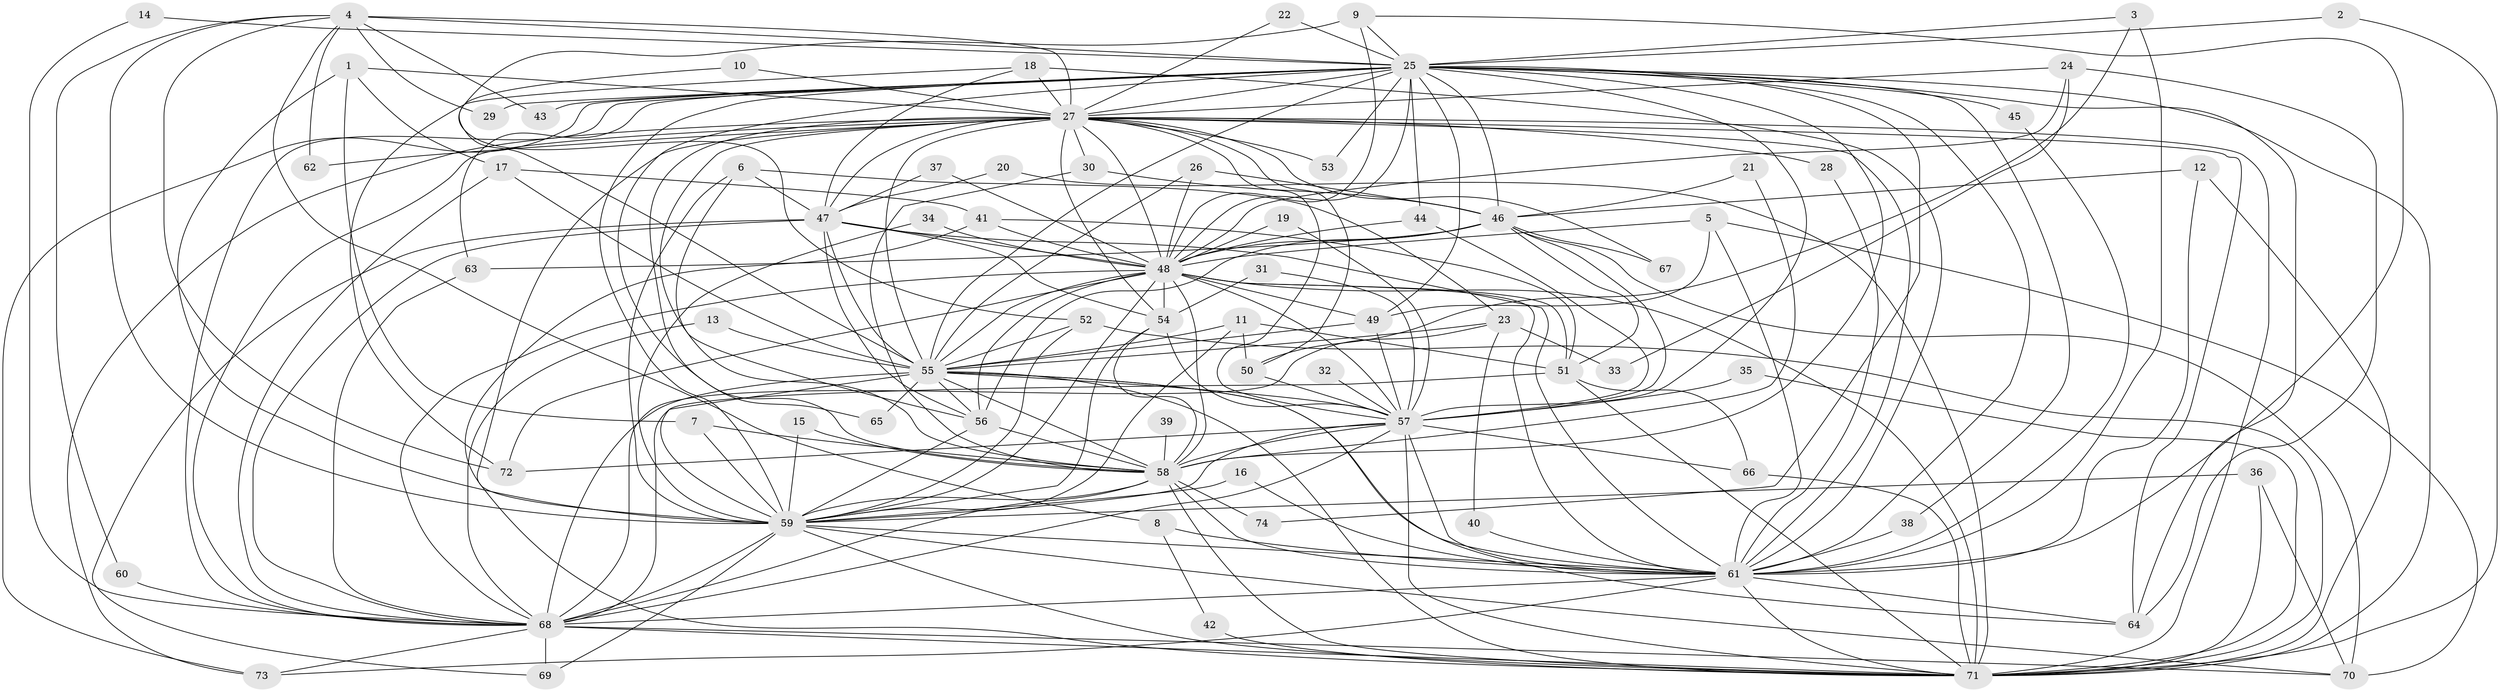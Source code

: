 // original degree distribution, {25: 0.013605442176870748, 31: 0.006802721088435374, 23: 0.02040816326530612, 24: 0.006802721088435374, 22: 0.006802721088435374, 20: 0.006802721088435374, 28: 0.006802721088435374, 4: 0.12244897959183673, 5: 0.04081632653061224, 7: 0.013605442176870748, 3: 0.23129251700680273, 2: 0.4965986394557823, 9: 0.013605442176870748, 6: 0.013605442176870748}
// Generated by graph-tools (version 1.1) at 2025/49/03/09/25 03:49:44]
// undirected, 74 vertices, 220 edges
graph export_dot {
graph [start="1"]
  node [color=gray90,style=filled];
  1;
  2;
  3;
  4;
  5;
  6;
  7;
  8;
  9;
  10;
  11;
  12;
  13;
  14;
  15;
  16;
  17;
  18;
  19;
  20;
  21;
  22;
  23;
  24;
  25;
  26;
  27;
  28;
  29;
  30;
  31;
  32;
  33;
  34;
  35;
  36;
  37;
  38;
  39;
  40;
  41;
  42;
  43;
  44;
  45;
  46;
  47;
  48;
  49;
  50;
  51;
  52;
  53;
  54;
  55;
  56;
  57;
  58;
  59;
  60;
  61;
  62;
  63;
  64;
  65;
  66;
  67;
  68;
  69;
  70;
  71;
  72;
  73;
  74;
  1 -- 7 [weight=1.0];
  1 -- 17 [weight=1.0];
  1 -- 27 [weight=1.0];
  1 -- 59 [weight=1.0];
  2 -- 25 [weight=1.0];
  2 -- 71 [weight=1.0];
  3 -- 25 [weight=1.0];
  3 -- 50 [weight=1.0];
  3 -- 61 [weight=1.0];
  4 -- 8 [weight=1.0];
  4 -- 25 [weight=2.0];
  4 -- 27 [weight=1.0];
  4 -- 29 [weight=1.0];
  4 -- 43 [weight=1.0];
  4 -- 59 [weight=1.0];
  4 -- 60 [weight=1.0];
  4 -- 62 [weight=1.0];
  4 -- 72 [weight=1.0];
  5 -- 48 [weight=1.0];
  5 -- 49 [weight=1.0];
  5 -- 61 [weight=1.0];
  5 -- 70 [weight=1.0];
  6 -- 23 [weight=1.0];
  6 -- 47 [weight=1.0];
  6 -- 58 [weight=1.0];
  6 -- 59 [weight=1.0];
  7 -- 58 [weight=1.0];
  7 -- 59 [weight=1.0];
  8 -- 42 [weight=1.0];
  8 -- 61 [weight=1.0];
  9 -- 25 [weight=1.0];
  9 -- 48 [weight=1.0];
  9 -- 52 [weight=1.0];
  9 -- 61 [weight=1.0];
  10 -- 27 [weight=1.0];
  10 -- 55 [weight=1.0];
  11 -- 50 [weight=1.0];
  11 -- 51 [weight=1.0];
  11 -- 55 [weight=1.0];
  11 -- 59 [weight=1.0];
  12 -- 46 [weight=1.0];
  12 -- 61 [weight=1.0];
  12 -- 71 [weight=1.0];
  13 -- 55 [weight=1.0];
  13 -- 68 [weight=1.0];
  14 -- 25 [weight=1.0];
  14 -- 68 [weight=1.0];
  15 -- 58 [weight=1.0];
  15 -- 59 [weight=1.0];
  16 -- 59 [weight=1.0];
  16 -- 61 [weight=1.0];
  17 -- 41 [weight=1.0];
  17 -- 55 [weight=1.0];
  17 -- 68 [weight=1.0];
  18 -- 27 [weight=1.0];
  18 -- 47 [weight=1.0];
  18 -- 61 [weight=2.0];
  18 -- 72 [weight=1.0];
  19 -- 48 [weight=1.0];
  19 -- 57 [weight=1.0];
  20 -- 47 [weight=1.0];
  20 -- 71 [weight=1.0];
  21 -- 46 [weight=1.0];
  21 -- 58 [weight=1.0];
  22 -- 25 [weight=1.0];
  22 -- 27 [weight=1.0];
  23 -- 33 [weight=1.0];
  23 -- 40 [weight=1.0];
  23 -- 55 [weight=1.0];
  23 -- 68 [weight=1.0];
  24 -- 27 [weight=1.0];
  24 -- 33 [weight=1.0];
  24 -- 48 [weight=1.0];
  24 -- 64 [weight=1.0];
  25 -- 27 [weight=1.0];
  25 -- 29 [weight=1.0];
  25 -- 38 [weight=1.0];
  25 -- 43 [weight=1.0];
  25 -- 44 [weight=1.0];
  25 -- 45 [weight=1.0];
  25 -- 46 [weight=1.0];
  25 -- 48 [weight=1.0];
  25 -- 49 [weight=1.0];
  25 -- 53 [weight=1.0];
  25 -- 55 [weight=1.0];
  25 -- 57 [weight=2.0];
  25 -- 58 [weight=1.0];
  25 -- 59 [weight=1.0];
  25 -- 61 [weight=1.0];
  25 -- 63 [weight=1.0];
  25 -- 64 [weight=1.0];
  25 -- 65 [weight=1.0];
  25 -- 68 [weight=1.0];
  25 -- 71 [weight=3.0];
  25 -- 73 [weight=1.0];
  25 -- 74 [weight=1.0];
  26 -- 46 [weight=1.0];
  26 -- 48 [weight=1.0];
  26 -- 55 [weight=1.0];
  27 -- 28 [weight=2.0];
  27 -- 30 [weight=2.0];
  27 -- 47 [weight=1.0];
  27 -- 48 [weight=1.0];
  27 -- 50 [weight=1.0];
  27 -- 53 [weight=1.0];
  27 -- 54 [weight=2.0];
  27 -- 55 [weight=1.0];
  27 -- 56 [weight=1.0];
  27 -- 57 [weight=1.0];
  27 -- 58 [weight=2.0];
  27 -- 59 [weight=2.0];
  27 -- 61 [weight=1.0];
  27 -- 62 [weight=1.0];
  27 -- 64 [weight=1.0];
  27 -- 67 [weight=1.0];
  27 -- 68 [weight=1.0];
  27 -- 71 [weight=1.0];
  27 -- 73 [weight=1.0];
  28 -- 61 [weight=1.0];
  30 -- 46 [weight=1.0];
  30 -- 58 [weight=1.0];
  31 -- 54 [weight=1.0];
  31 -- 57 [weight=1.0];
  32 -- 57 [weight=1.0];
  34 -- 48 [weight=1.0];
  34 -- 59 [weight=1.0];
  35 -- 57 [weight=1.0];
  35 -- 71 [weight=1.0];
  36 -- 59 [weight=1.0];
  36 -- 70 [weight=1.0];
  36 -- 71 [weight=1.0];
  37 -- 47 [weight=1.0];
  37 -- 48 [weight=1.0];
  38 -- 61 [weight=1.0];
  39 -- 58 [weight=1.0];
  40 -- 61 [weight=1.0];
  41 -- 48 [weight=1.0];
  41 -- 51 [weight=1.0];
  41 -- 71 [weight=1.0];
  42 -- 71 [weight=1.0];
  44 -- 48 [weight=1.0];
  44 -- 57 [weight=2.0];
  45 -- 61 [weight=1.0];
  46 -- 48 [weight=2.0];
  46 -- 51 [weight=1.0];
  46 -- 56 [weight=1.0];
  46 -- 57 [weight=1.0];
  46 -- 63 [weight=1.0];
  46 -- 67 [weight=1.0];
  46 -- 70 [weight=1.0];
  47 -- 48 [weight=1.0];
  47 -- 54 [weight=1.0];
  47 -- 55 [weight=1.0];
  47 -- 56 [weight=1.0];
  47 -- 61 [weight=1.0];
  47 -- 68 [weight=1.0];
  47 -- 69 [weight=1.0];
  48 -- 49 [weight=1.0];
  48 -- 51 [weight=1.0];
  48 -- 54 [weight=1.0];
  48 -- 55 [weight=2.0];
  48 -- 56 [weight=1.0];
  48 -- 57 [weight=1.0];
  48 -- 58 [weight=1.0];
  48 -- 59 [weight=1.0];
  48 -- 61 [weight=1.0];
  48 -- 68 [weight=1.0];
  48 -- 71 [weight=1.0];
  48 -- 72 [weight=1.0];
  49 -- 55 [weight=1.0];
  49 -- 57 [weight=1.0];
  50 -- 57 [weight=1.0];
  51 -- 66 [weight=1.0];
  51 -- 68 [weight=1.0];
  51 -- 71 [weight=1.0];
  52 -- 55 [weight=1.0];
  52 -- 59 [weight=1.0];
  52 -- 71 [weight=1.0];
  54 -- 57 [weight=1.0];
  54 -- 58 [weight=1.0];
  54 -- 59 [weight=1.0];
  55 -- 56 [weight=1.0];
  55 -- 57 [weight=1.0];
  55 -- 58 [weight=1.0];
  55 -- 59 [weight=1.0];
  55 -- 61 [weight=1.0];
  55 -- 64 [weight=1.0];
  55 -- 65 [weight=1.0];
  55 -- 68 [weight=1.0];
  55 -- 71 [weight=1.0];
  56 -- 58 [weight=1.0];
  56 -- 59 [weight=1.0];
  57 -- 58 [weight=1.0];
  57 -- 59 [weight=1.0];
  57 -- 61 [weight=1.0];
  57 -- 66 [weight=1.0];
  57 -- 68 [weight=1.0];
  57 -- 71 [weight=1.0];
  57 -- 72 [weight=1.0];
  58 -- 59 [weight=1.0];
  58 -- 61 [weight=2.0];
  58 -- 68 [weight=2.0];
  58 -- 71 [weight=1.0];
  58 -- 74 [weight=1.0];
  59 -- 61 [weight=1.0];
  59 -- 68 [weight=2.0];
  59 -- 69 [weight=1.0];
  59 -- 70 [weight=1.0];
  59 -- 71 [weight=1.0];
  60 -- 68 [weight=1.0];
  61 -- 64 [weight=1.0];
  61 -- 68 [weight=1.0];
  61 -- 71 [weight=1.0];
  61 -- 73 [weight=1.0];
  63 -- 68 [weight=1.0];
  66 -- 71 [weight=1.0];
  68 -- 69 [weight=1.0];
  68 -- 70 [weight=1.0];
  68 -- 71 [weight=1.0];
  68 -- 73 [weight=1.0];
}
